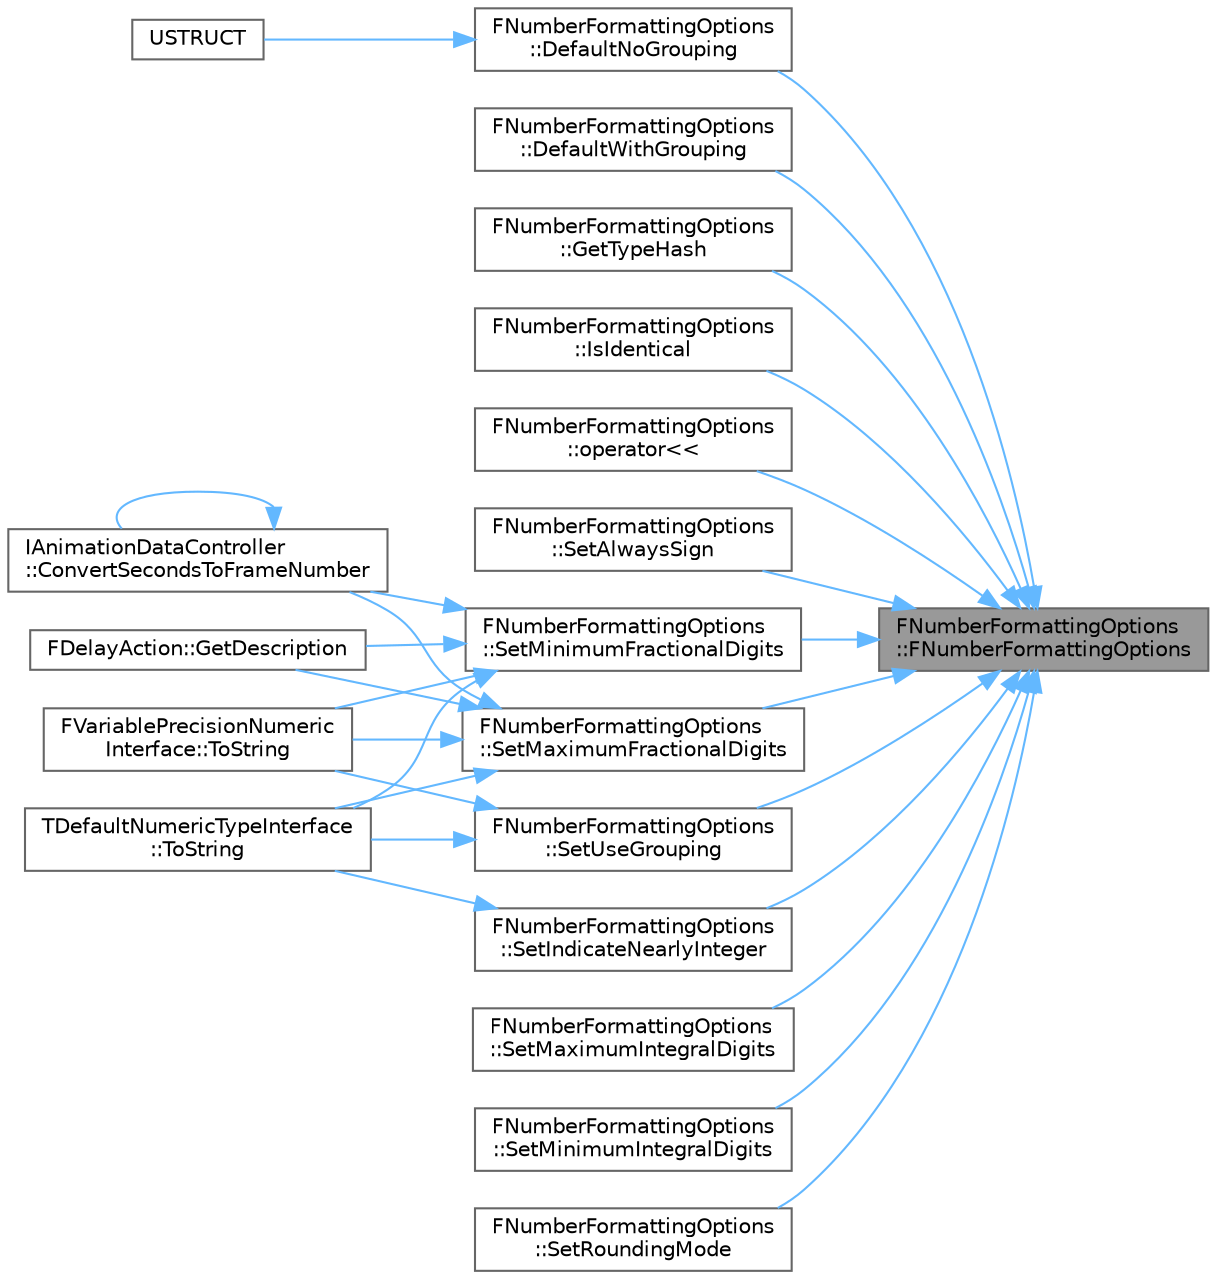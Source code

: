 digraph "FNumberFormattingOptions::FNumberFormattingOptions"
{
 // INTERACTIVE_SVG=YES
 // LATEX_PDF_SIZE
  bgcolor="transparent";
  edge [fontname=Helvetica,fontsize=10,labelfontname=Helvetica,labelfontsize=10];
  node [fontname=Helvetica,fontsize=10,shape=box,height=0.2,width=0.4];
  rankdir="RL";
  Node1 [id="Node000001",label="FNumberFormattingOptions\l::FNumberFormattingOptions",height=0.2,width=0.4,color="gray40", fillcolor="grey60", style="filled", fontcolor="black",tooltip=" "];
  Node1 -> Node2 [id="edge1_Node000001_Node000002",dir="back",color="steelblue1",style="solid",tooltip=" "];
  Node2 [id="Node000002",label="FNumberFormattingOptions\l::DefaultNoGrouping",height=0.2,width=0.4,color="grey40", fillcolor="white", style="filled",URL="$dc/d74/structFNumberFormattingOptions.html#a84aae5a104bcab96d63afbce79a533d5",tooltip="Get the default number formatting options with grouping disabled."];
  Node2 -> Node3 [id="edge2_Node000002_Node000003",dir="back",color="steelblue1",style="solid",tooltip=" "];
  Node3 [id="Node000003",label="USTRUCT",height=0.2,width=0.4,color="grey40", fillcolor="white", style="filled",URL="$df/db6/CommonNumericTextBlock_8h.html#a44a7a482b428d4a788ff9a2661db77d1",tooltip=" "];
  Node1 -> Node4 [id="edge3_Node000001_Node000004",dir="back",color="steelblue1",style="solid",tooltip=" "];
  Node4 [id="Node000004",label="FNumberFormattingOptions\l::DefaultWithGrouping",height=0.2,width=0.4,color="grey40", fillcolor="white", style="filled",URL="$dc/d74/structFNumberFormattingOptions.html#af1f2c56d9924baa2a203f0dce0fcee43",tooltip="Get the default number formatting options with grouping enabled."];
  Node1 -> Node5 [id="edge4_Node000001_Node000005",dir="back",color="steelblue1",style="solid",tooltip=" "];
  Node5 [id="Node000005",label="FNumberFormattingOptions\l::GetTypeHash",height=0.2,width=0.4,color="grey40", fillcolor="white", style="filled",URL="$dc/d74/structFNumberFormattingOptions.html#aa353f6f081387eb0c18505dc7a47c4de",tooltip="Get the hash code to use for the given formatting options."];
  Node1 -> Node6 [id="edge5_Node000001_Node000006",dir="back",color="steelblue1",style="solid",tooltip=" "];
  Node6 [id="Node000006",label="FNumberFormattingOptions\l::IsIdentical",height=0.2,width=0.4,color="grey40", fillcolor="white", style="filled",URL="$dc/d74/structFNumberFormattingOptions.html#a5994271bddf2a2b01f83f1eacc949910",tooltip="Check to see if our formatting options match the other formatting options."];
  Node1 -> Node7 [id="edge6_Node000001_Node000007",dir="back",color="steelblue1",style="solid",tooltip=" "];
  Node7 [id="Node000007",label="FNumberFormattingOptions\l::operator\<\<",height=0.2,width=0.4,color="grey40", fillcolor="white", style="filled",URL="$dc/d74/structFNumberFormattingOptions.html#a7ee60ee4fc9bd6877302a5da21c02287",tooltip=" "];
  Node1 -> Node8 [id="edge7_Node000001_Node000008",dir="back",color="steelblue1",style="solid",tooltip=" "];
  Node8 [id="Node000008",label="FNumberFormattingOptions\l::SetAlwaysSign",height=0.2,width=0.4,color="grey40", fillcolor="white", style="filled",URL="$dc/d74/structFNumberFormattingOptions.html#a3c68f6fdaeb056a370485200d321f84c",tooltip=" "];
  Node1 -> Node9 [id="edge8_Node000001_Node000009",dir="back",color="steelblue1",style="solid",tooltip=" "];
  Node9 [id="Node000009",label="FNumberFormattingOptions\l::SetIndicateNearlyInteger",height=0.2,width=0.4,color="grey40", fillcolor="white", style="filled",URL="$dc/d74/structFNumberFormattingOptions.html#aef65814e1b40d35f22edb32c9b61fb6d",tooltip=" "];
  Node9 -> Node10 [id="edge9_Node000009_Node000010",dir="back",color="steelblue1",style="solid",tooltip=" "];
  Node10 [id="Node000010",label="TDefaultNumericTypeInterface\l::ToString",height=0.2,width=0.4,color="grey40", fillcolor="white", style="filled",URL="$d3/df1/structTDefaultNumericTypeInterface.html#a1365a49e23b90ea444369f979326824a",tooltip="Convert the type to/from a string."];
  Node1 -> Node11 [id="edge10_Node000001_Node000011",dir="back",color="steelblue1",style="solid",tooltip=" "];
  Node11 [id="Node000011",label="FNumberFormattingOptions\l::SetMaximumFractionalDigits",height=0.2,width=0.4,color="grey40", fillcolor="white", style="filled",URL="$dc/d74/structFNumberFormattingOptions.html#a40a045711bdc856dbc7d5da22ad4cfde",tooltip=" "];
  Node11 -> Node12 [id="edge11_Node000011_Node000012",dir="back",color="steelblue1",style="solid",tooltip=" "];
  Node12 [id="Node000012",label="IAnimationDataController\l::ConvertSecondsToFrameNumber",height=0.2,width=0.4,color="grey40", fillcolor="white", style="filled",URL="$d5/db0/classIAnimationDataController.html#abebbfa3861c656280cae01ae48505a86",tooltip="Returns the final frame number calculating according to the Model its frame-rate, additionally output..."];
  Node12 -> Node12 [id="edge12_Node000012_Node000012",dir="back",color="steelblue1",style="solid",tooltip=" "];
  Node11 -> Node13 [id="edge13_Node000011_Node000013",dir="back",color="steelblue1",style="solid",tooltip=" "];
  Node13 [id="Node000013",label="FDelayAction::GetDescription",height=0.2,width=0.4,color="grey40", fillcolor="white", style="filled",URL="$d0/d89/classFDelayAction.html#ab32d82daff04a0fd26218af1d361102a",tooltip=" "];
  Node11 -> Node14 [id="edge14_Node000011_Node000014",dir="back",color="steelblue1",style="solid",tooltip=" "];
  Node14 [id="Node000014",label="FVariablePrecisionNumeric\lInterface::ToString",height=0.2,width=0.4,color="grey40", fillcolor="white", style="filled",URL="$de/dea/structFVariablePrecisionNumericInterface.html#ad5b9e0824c188874b25f0a68bed88327",tooltip="Convert the type to/from a string."];
  Node11 -> Node10 [id="edge15_Node000011_Node000010",dir="back",color="steelblue1",style="solid",tooltip=" "];
  Node1 -> Node15 [id="edge16_Node000001_Node000015",dir="back",color="steelblue1",style="solid",tooltip=" "];
  Node15 [id="Node000015",label="FNumberFormattingOptions\l::SetMaximumIntegralDigits",height=0.2,width=0.4,color="grey40", fillcolor="white", style="filled",URL="$dc/d74/structFNumberFormattingOptions.html#a480e36a403d93299ae0c067497686548",tooltip=" "];
  Node1 -> Node16 [id="edge17_Node000001_Node000016",dir="back",color="steelblue1",style="solid",tooltip=" "];
  Node16 [id="Node000016",label="FNumberFormattingOptions\l::SetMinimumFractionalDigits",height=0.2,width=0.4,color="grey40", fillcolor="white", style="filled",URL="$dc/d74/structFNumberFormattingOptions.html#a9bfce026e92a9b6209258480ab2452bc",tooltip=" "];
  Node16 -> Node12 [id="edge18_Node000016_Node000012",dir="back",color="steelblue1",style="solid",tooltip=" "];
  Node16 -> Node13 [id="edge19_Node000016_Node000013",dir="back",color="steelblue1",style="solid",tooltip=" "];
  Node16 -> Node14 [id="edge20_Node000016_Node000014",dir="back",color="steelblue1",style="solid",tooltip=" "];
  Node16 -> Node10 [id="edge21_Node000016_Node000010",dir="back",color="steelblue1",style="solid",tooltip=" "];
  Node1 -> Node17 [id="edge22_Node000001_Node000017",dir="back",color="steelblue1",style="solid",tooltip=" "];
  Node17 [id="Node000017",label="FNumberFormattingOptions\l::SetMinimumIntegralDigits",height=0.2,width=0.4,color="grey40", fillcolor="white", style="filled",URL="$dc/d74/structFNumberFormattingOptions.html#a7d522f321372696744102d33bbbcaf3e",tooltip=" "];
  Node1 -> Node18 [id="edge23_Node000001_Node000018",dir="back",color="steelblue1",style="solid",tooltip=" "];
  Node18 [id="Node000018",label="FNumberFormattingOptions\l::SetRoundingMode",height=0.2,width=0.4,color="grey40", fillcolor="white", style="filled",URL="$dc/d74/structFNumberFormattingOptions.html#a16a4898d63fa3e0ca3539dafd3e1b2ed",tooltip=" "];
  Node1 -> Node19 [id="edge24_Node000001_Node000019",dir="back",color="steelblue1",style="solid",tooltip=" "];
  Node19 [id="Node000019",label="FNumberFormattingOptions\l::SetUseGrouping",height=0.2,width=0.4,color="grey40", fillcolor="white", style="filled",URL="$dc/d74/structFNumberFormattingOptions.html#a1664a46cfe2a1c3d8ed784eec30ffc85",tooltip=" "];
  Node19 -> Node14 [id="edge25_Node000019_Node000014",dir="back",color="steelblue1",style="solid",tooltip=" "];
  Node19 -> Node10 [id="edge26_Node000019_Node000010",dir="back",color="steelblue1",style="solid",tooltip=" "];
}
